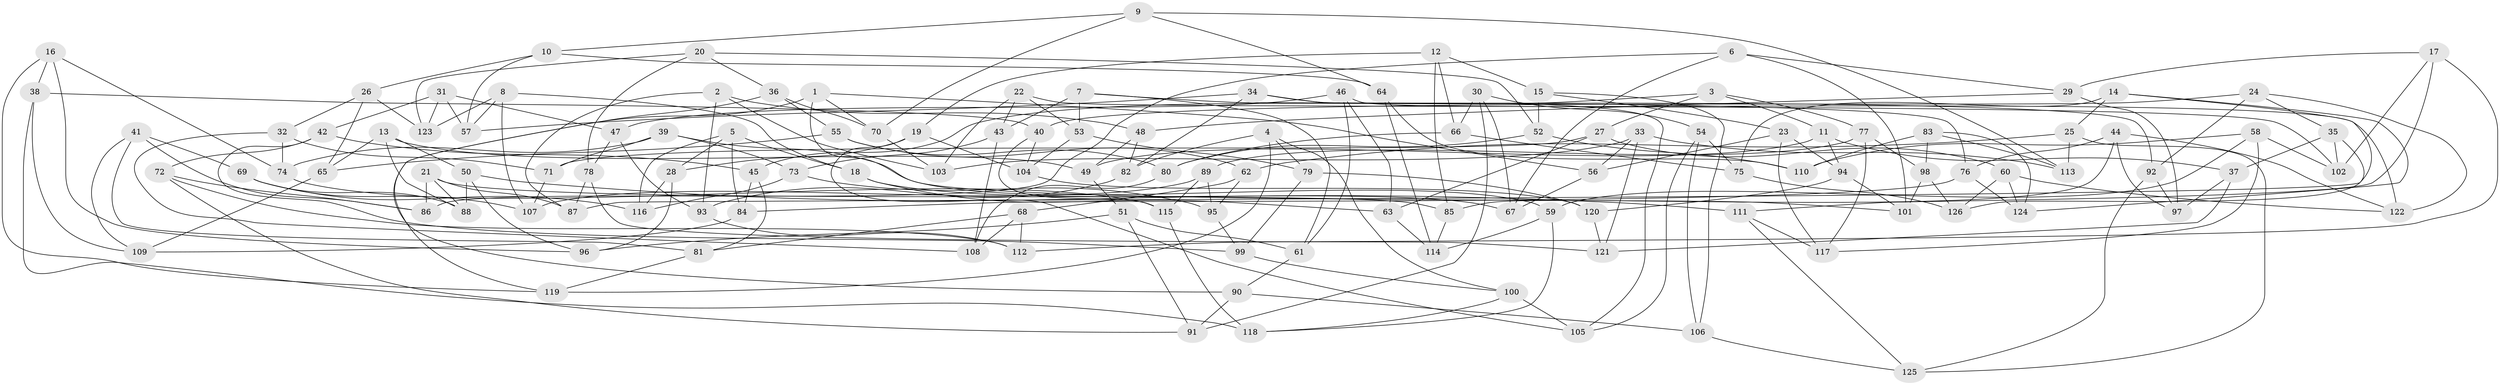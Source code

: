 // Generated by graph-tools (version 1.1) at 2025/26/03/09/25 03:26:57]
// undirected, 126 vertices, 252 edges
graph export_dot {
graph [start="1"]
  node [color=gray90,style=filled];
  1;
  2;
  3;
  4;
  5;
  6;
  7;
  8;
  9;
  10;
  11;
  12;
  13;
  14;
  15;
  16;
  17;
  18;
  19;
  20;
  21;
  22;
  23;
  24;
  25;
  26;
  27;
  28;
  29;
  30;
  31;
  32;
  33;
  34;
  35;
  36;
  37;
  38;
  39;
  40;
  41;
  42;
  43;
  44;
  45;
  46;
  47;
  48;
  49;
  50;
  51;
  52;
  53;
  54;
  55;
  56;
  57;
  58;
  59;
  60;
  61;
  62;
  63;
  64;
  65;
  66;
  67;
  68;
  69;
  70;
  71;
  72;
  73;
  74;
  75;
  76;
  77;
  78;
  79;
  80;
  81;
  82;
  83;
  84;
  85;
  86;
  87;
  88;
  89;
  90;
  91;
  92;
  93;
  94;
  95;
  96;
  97;
  98;
  99;
  100;
  101;
  102;
  103;
  104;
  105;
  106;
  107;
  108;
  109;
  110;
  111;
  112;
  113;
  114;
  115;
  116;
  117;
  118;
  119;
  120;
  121;
  122;
  123;
  124;
  125;
  126;
  1 -- 56;
  1 -- 70;
  1 -- 119;
  1 -- 59;
  2 -- 87;
  2 -- 48;
  2 -- 93;
  2 -- 103;
  3 -- 77;
  3 -- 27;
  3 -- 45;
  3 -- 11;
  4 -- 119;
  4 -- 100;
  4 -- 82;
  4 -- 79;
  5 -- 18;
  5 -- 28;
  5 -- 116;
  5 -- 84;
  6 -- 101;
  6 -- 67;
  6 -- 86;
  6 -- 29;
  7 -- 76;
  7 -- 61;
  7 -- 53;
  7 -- 43;
  8 -- 107;
  8 -- 57;
  8 -- 18;
  8 -- 123;
  9 -- 113;
  9 -- 64;
  9 -- 10;
  9 -- 70;
  10 -- 57;
  10 -- 26;
  10 -- 64;
  11 -- 94;
  11 -- 37;
  11 -- 49;
  12 -- 15;
  12 -- 19;
  12 -- 85;
  12 -- 66;
  13 -- 65;
  13 -- 50;
  13 -- 49;
  13 -- 88;
  14 -- 124;
  14 -- 25;
  14 -- 75;
  14 -- 87;
  15 -- 106;
  15 -- 23;
  15 -- 52;
  16 -- 119;
  16 -- 74;
  16 -- 38;
  16 -- 96;
  17 -- 29;
  17 -- 102;
  17 -- 112;
  17 -- 111;
  18 -- 63;
  18 -- 67;
  19 -- 105;
  19 -- 28;
  19 -- 104;
  20 -- 52;
  20 -- 78;
  20 -- 123;
  20 -- 36;
  21 -- 85;
  21 -- 86;
  21 -- 87;
  21 -- 88;
  22 -- 53;
  22 -- 43;
  22 -- 102;
  22 -- 103;
  23 -- 94;
  23 -- 56;
  23 -- 117;
  24 -- 92;
  24 -- 40;
  24 -- 122;
  24 -- 35;
  25 -- 62;
  25 -- 125;
  25 -- 113;
  26 -- 65;
  26 -- 32;
  26 -- 123;
  27 -- 60;
  27 -- 71;
  27 -- 63;
  28 -- 116;
  28 -- 96;
  29 -- 97;
  29 -- 48;
  30 -- 91;
  30 -- 66;
  30 -- 67;
  30 -- 54;
  31 -- 42;
  31 -- 123;
  31 -- 47;
  31 -- 57;
  32 -- 71;
  32 -- 74;
  32 -- 108;
  33 -- 121;
  33 -- 56;
  33 -- 113;
  33 -- 103;
  34 -- 92;
  34 -- 82;
  34 -- 57;
  34 -- 105;
  35 -- 37;
  35 -- 102;
  35 -- 126;
  36 -- 70;
  36 -- 90;
  36 -- 55;
  37 -- 97;
  37 -- 121;
  38 -- 40;
  38 -- 109;
  38 -- 118;
  39 -- 73;
  39 -- 101;
  39 -- 71;
  39 -- 74;
  40 -- 115;
  40 -- 104;
  41 -- 81;
  41 -- 86;
  41 -- 109;
  41 -- 69;
  42 -- 99;
  42 -- 45;
  42 -- 72;
  43 -- 108;
  43 -- 73;
  44 -- 76;
  44 -- 97;
  44 -- 122;
  44 -- 85;
  45 -- 81;
  45 -- 84;
  46 -- 63;
  46 -- 47;
  46 -- 61;
  46 -- 122;
  47 -- 93;
  47 -- 78;
  48 -- 49;
  48 -- 82;
  49 -- 51;
  50 -- 96;
  50 -- 111;
  50 -- 88;
  51 -- 61;
  51 -- 91;
  51 -- 96;
  52 -- 80;
  52 -- 110;
  53 -- 104;
  53 -- 79;
  54 -- 75;
  54 -- 106;
  54 -- 105;
  55 -- 80;
  55 -- 65;
  55 -- 62;
  56 -- 67;
  58 -- 102;
  58 -- 117;
  58 -- 59;
  58 -- 110;
  59 -- 114;
  59 -- 118;
  60 -- 124;
  60 -- 122;
  60 -- 126;
  61 -- 90;
  62 -- 95;
  62 -- 68;
  63 -- 114;
  64 -- 110;
  64 -- 114;
  65 -- 109;
  66 -- 75;
  66 -- 80;
  68 -- 81;
  68 -- 108;
  68 -- 112;
  69 -- 107;
  69 -- 116;
  69 -- 88;
  70 -- 103;
  71 -- 107;
  72 -- 86;
  72 -- 91;
  72 -- 112;
  73 -- 116;
  73 -- 95;
  74 -- 115;
  75 -- 126;
  76 -- 84;
  76 -- 124;
  77 -- 98;
  77 -- 117;
  77 -- 89;
  78 -- 121;
  78 -- 87;
  79 -- 120;
  79 -- 99;
  80 -- 108;
  81 -- 119;
  82 -- 93;
  83 -- 110;
  83 -- 124;
  83 -- 98;
  83 -- 113;
  84 -- 109;
  85 -- 114;
  89 -- 95;
  89 -- 115;
  89 -- 107;
  90 -- 106;
  90 -- 91;
  92 -- 97;
  92 -- 125;
  93 -- 112;
  94 -- 120;
  94 -- 101;
  95 -- 99;
  98 -- 126;
  98 -- 101;
  99 -- 100;
  100 -- 105;
  100 -- 118;
  104 -- 120;
  106 -- 125;
  111 -- 125;
  111 -- 117;
  115 -- 118;
  120 -- 121;
}
